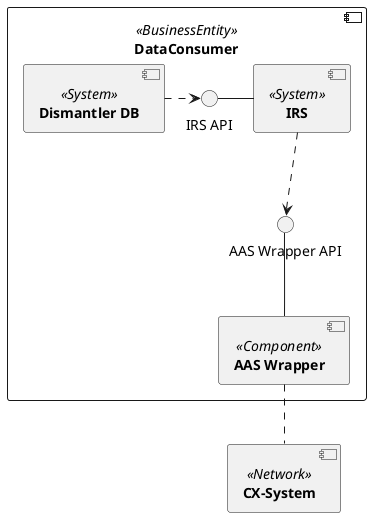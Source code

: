 @startuml 
skinparam monochrome true
skinparam shadowing false

component [**DataConsumer**] <<BusinessEntity>> as DC {
component [**Dismantler DB**] <<System>> as CE
component [**IRS**] <<System>> as IRS   
component [**AAS Wrapper**] <<Component>> as AASW
interface "IRS API" as IAPI
interface "AAS Wrapper API" as AASA

}

component [**CX-System**] <<Network>> as CX

CE .> IAPI
IAPI - IRS
IRS ..> AASA
AASA -- AASW
AASW .. CX

 
@enduml